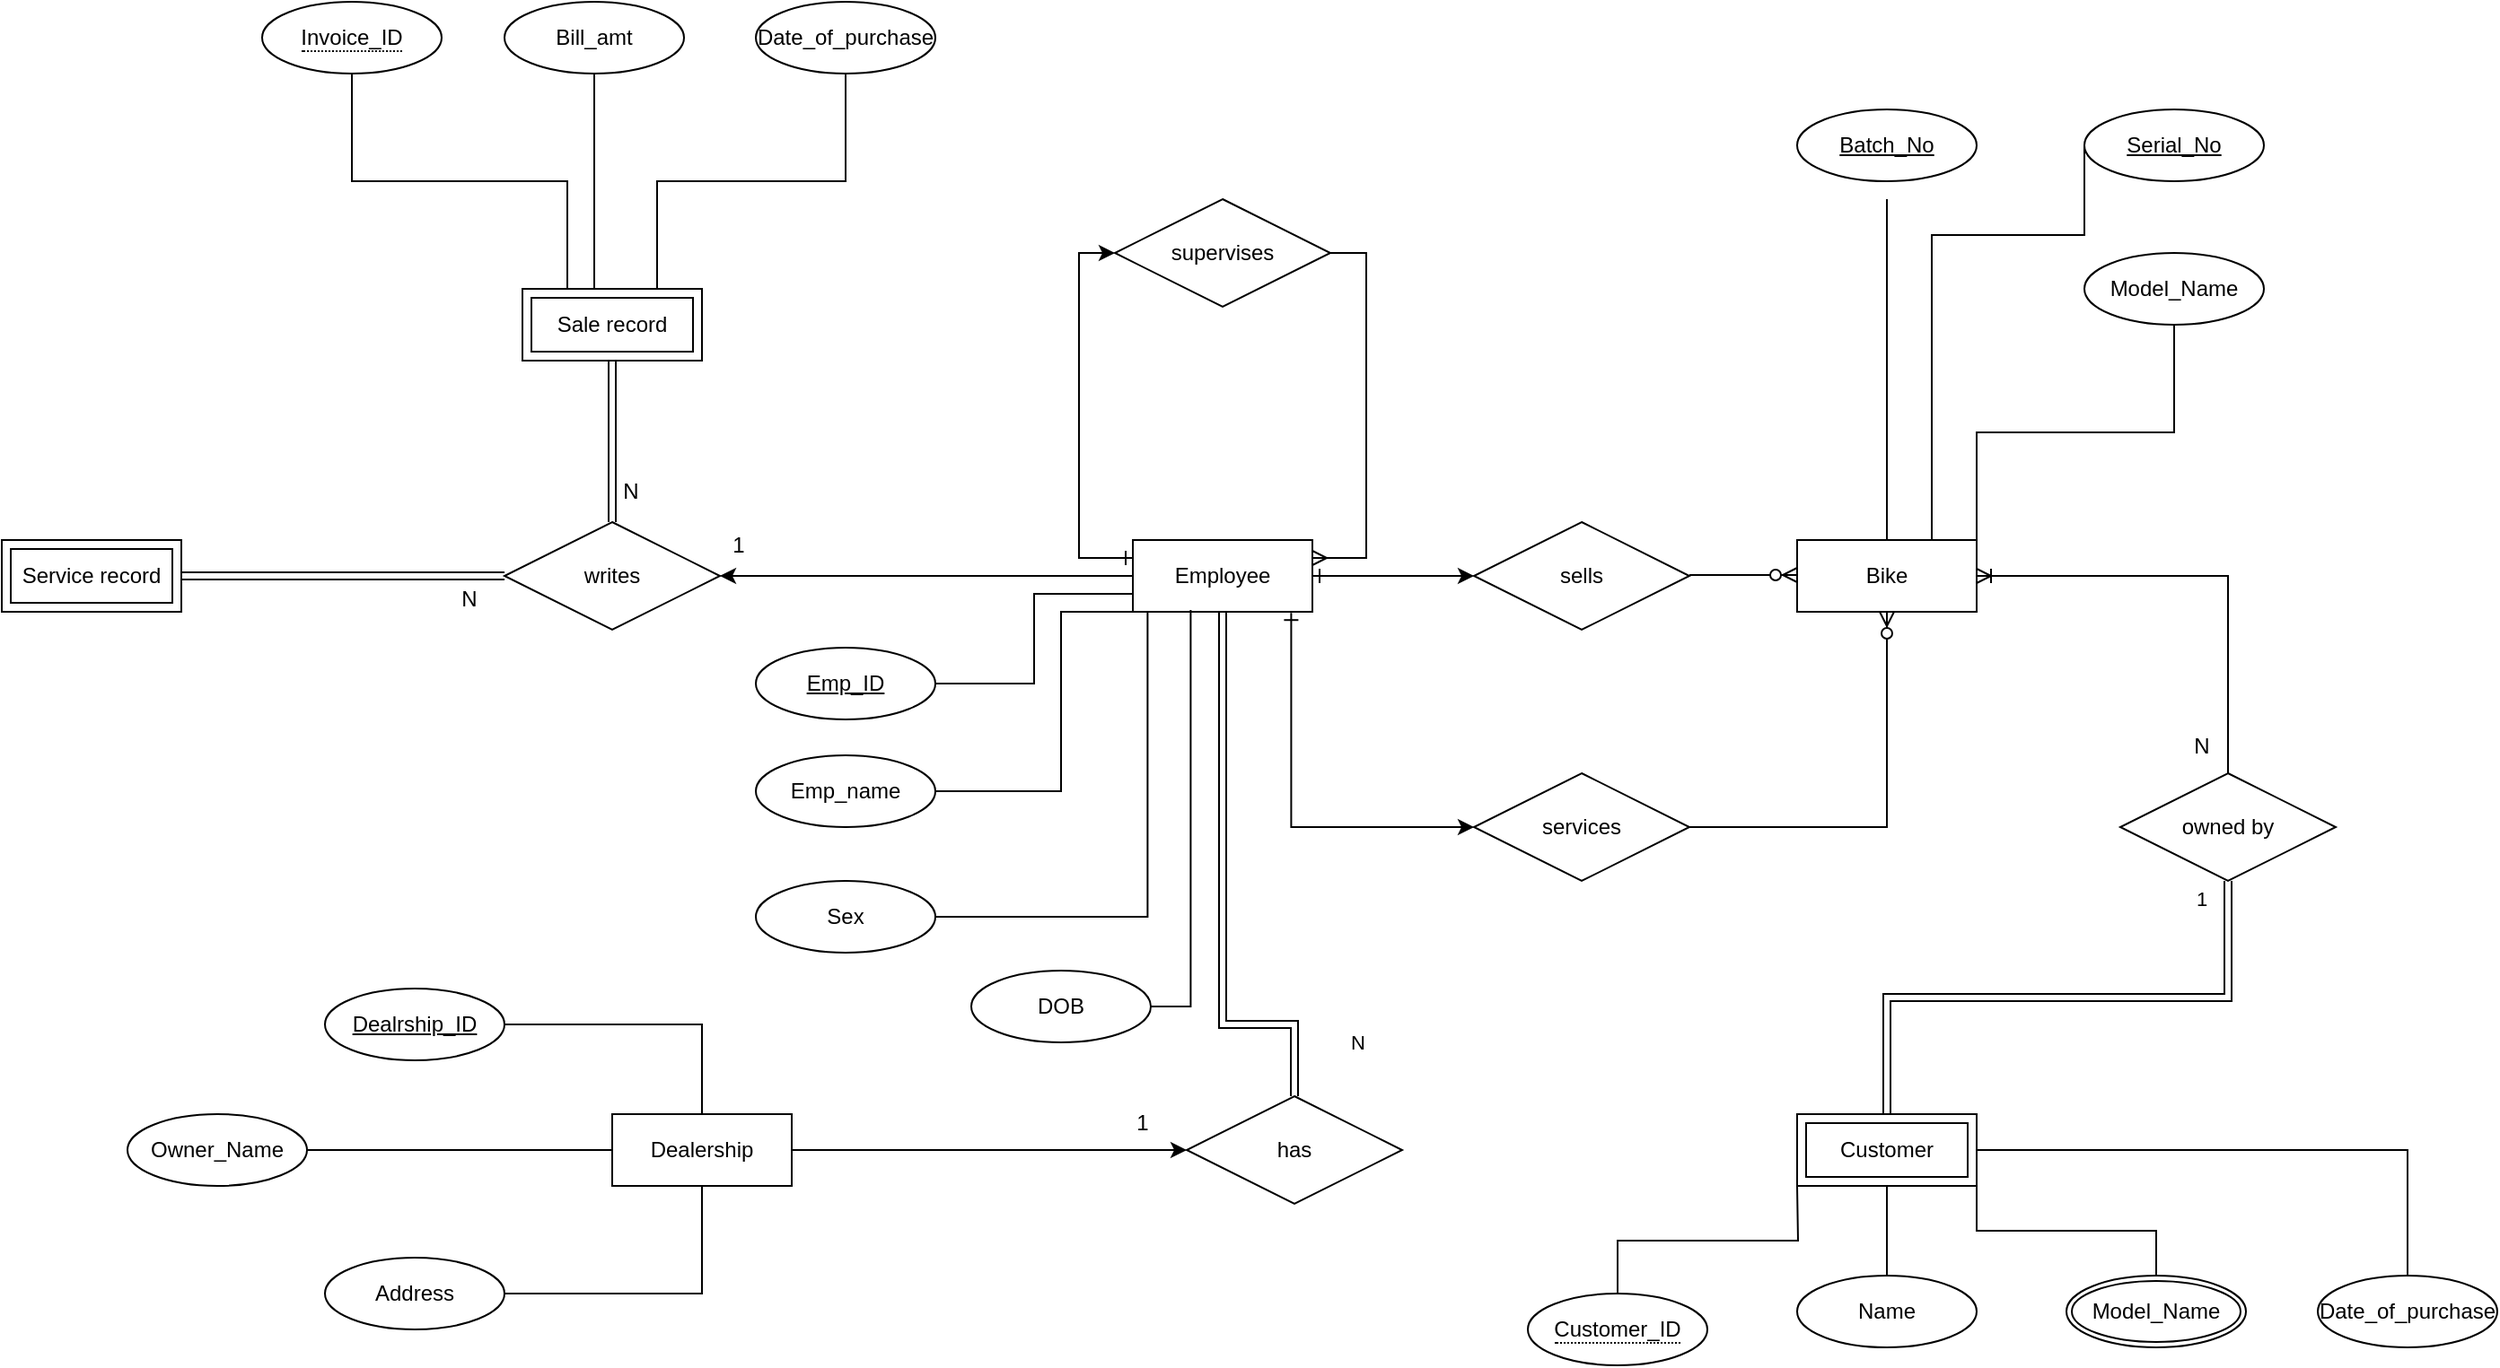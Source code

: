 <mxfile version="24.7.10">
  <diagram id="R2lEEEUBdFMjLlhIrx00" name="Page-1">
    <mxGraphModel dx="1846" dy="1682" grid="1" gridSize="10" guides="1" tooltips="1" connect="1" arrows="1" fold="1" page="1" pageScale="1" pageWidth="850" pageHeight="1100" math="0" shadow="0" extFonts="Permanent Marker^https://fonts.googleapis.com/css?family=Permanent+Marker">
      <root>
        <mxCell id="0" />
        <mxCell id="1" parent="0" />
        <mxCell id="VtcHBGdytWpLw2sPs4VE-27" style="edgeStyle=orthogonalEdgeStyle;rounded=0;orthogonalLoop=1;jettySize=auto;html=1;exitX=1;exitY=0.5;exitDx=0;exitDy=0;entryX=0;entryY=0.5;entryDx=0;entryDy=0;" parent="1" source="VtcHBGdytWpLw2sPs4VE-1" target="VtcHBGdytWpLw2sPs4VE-10" edge="1">
          <mxGeometry relative="1" as="geometry" />
        </mxCell>
        <mxCell id="VtcHBGdytWpLw2sPs4VE-1" value="Dealership" style="whiteSpace=wrap;html=1;align=center;" parent="1" vertex="1">
          <mxGeometry x="80" y="400" width="100" height="40" as="geometry" />
        </mxCell>
        <mxCell id="VtcHBGdytWpLw2sPs4VE-25" style="edgeStyle=orthogonalEdgeStyle;rounded=0;orthogonalLoop=1;jettySize=auto;html=1;exitX=0.5;exitY=1;exitDx=0;exitDy=0;entryX=0.5;entryY=0;entryDx=0;entryDy=0;startArrow=ERzeroToOne;startFill=0;shape=link;" parent="1" source="VtcHBGdytWpLw2sPs4VE-14" target="s-dKbMZ-N0YCfB14DeOO-10" edge="1">
          <mxGeometry relative="1" as="geometry">
            <mxPoint x="840" y="420" as="targetPoint" />
          </mxGeometry>
        </mxCell>
        <mxCell id="s-dKbMZ-N0YCfB14DeOO-4" value="1" style="edgeLabel;html=1;align=center;verticalAlign=middle;resizable=0;points=[];" vertex="1" connectable="0" parent="VtcHBGdytWpLw2sPs4VE-25">
          <mxGeometry x="0.737" y="-39" relative="1" as="geometry">
            <mxPoint x="214" y="-78" as="offset" />
          </mxGeometry>
        </mxCell>
        <mxCell id="VtcHBGdytWpLw2sPs4VE-19" style="edgeStyle=orthogonalEdgeStyle;rounded=0;orthogonalLoop=1;jettySize=auto;html=1;exitX=1;exitY=0.5;exitDx=0;exitDy=0;startArrow=ERone;startFill=0;" parent="1" source="VtcHBGdytWpLw2sPs4VE-3" target="VtcHBGdytWpLw2sPs4VE-12" edge="1">
          <mxGeometry relative="1" as="geometry" />
        </mxCell>
        <mxCell id="VtcHBGdytWpLw2sPs4VE-21" style="edgeStyle=orthogonalEdgeStyle;rounded=0;orthogonalLoop=1;jettySize=auto;html=1;exitX=0.882;exitY=1.015;exitDx=0;exitDy=0;entryX=0;entryY=0.5;entryDx=0;entryDy=0;startArrow=ERone;startFill=0;exitPerimeter=0;" parent="1" source="VtcHBGdytWpLw2sPs4VE-3" target="VtcHBGdytWpLw2sPs4VE-13" edge="1">
          <mxGeometry relative="1" as="geometry" />
        </mxCell>
        <mxCell id="VtcHBGdytWpLw2sPs4VE-32" style="rounded=0;orthogonalLoop=1;jettySize=auto;html=1;exitX=0;exitY=0.5;exitDx=0;exitDy=0;entryX=1;entryY=0.5;entryDx=0;entryDy=0;" parent="1" source="VtcHBGdytWpLw2sPs4VE-3" target="VtcHBGdytWpLw2sPs4VE-15" edge="1">
          <mxGeometry relative="1" as="geometry" />
        </mxCell>
        <mxCell id="VtcHBGdytWpLw2sPs4VE-33" style="edgeStyle=orthogonalEdgeStyle;rounded=0;orthogonalLoop=1;jettySize=auto;html=1;exitX=0;exitY=0.25;exitDx=0;exitDy=0;entryX=0;entryY=0.5;entryDx=0;entryDy=0;startArrow=ERone;startFill=0;" parent="1" source="VtcHBGdytWpLw2sPs4VE-3" target="VtcHBGdytWpLw2sPs4VE-11" edge="1">
          <mxGeometry relative="1" as="geometry">
            <Array as="points">
              <mxPoint x="340" y="90" />
              <mxPoint x="340" y="-80" />
            </Array>
          </mxGeometry>
        </mxCell>
        <mxCell id="VtcHBGdytWpLw2sPs4VE-3" value="Employee" style="whiteSpace=wrap;html=1;align=center;" parent="1" vertex="1">
          <mxGeometry x="370" y="80" width="100" height="40" as="geometry" />
        </mxCell>
        <mxCell id="VtcHBGdytWpLw2sPs4VE-4" value="Bike" style="whiteSpace=wrap;html=1;align=center;" parent="1" vertex="1">
          <mxGeometry x="740" y="80" width="100" height="40" as="geometry" />
        </mxCell>
        <mxCell id="VtcHBGdytWpLw2sPs4VE-29" style="edgeStyle=orthogonalEdgeStyle;rounded=0;orthogonalLoop=1;jettySize=auto;html=1;exitX=0.5;exitY=0;exitDx=0;exitDy=0;entryX=0.5;entryY=1;entryDx=0;entryDy=0;endArrow=ERoneToMany;endFill=0;shape=link;" parent="1" source="VtcHBGdytWpLw2sPs4VE-10" target="VtcHBGdytWpLw2sPs4VE-3" edge="1">
          <mxGeometry relative="1" as="geometry">
            <Array as="points">
              <mxPoint x="460" y="350" />
              <mxPoint x="420" y="350" />
            </Array>
          </mxGeometry>
        </mxCell>
        <mxCell id="VtcHBGdytWpLw2sPs4VE-30" value="N" style="edgeLabel;html=1;align=center;verticalAlign=middle;resizable=0;points=[];" parent="VtcHBGdytWpLw2sPs4VE-29" vertex="1" connectable="0">
          <mxGeometry x="0.231" y="1" relative="1" as="geometry">
            <mxPoint x="76" y="121" as="offset" />
          </mxGeometry>
        </mxCell>
        <mxCell id="VtcHBGdytWpLw2sPs4VE-10" value="has" style="shape=rhombus;perimeter=rhombusPerimeter;whiteSpace=wrap;html=1;align=center;" parent="1" vertex="1">
          <mxGeometry x="400" y="390" width="120" height="60" as="geometry" />
        </mxCell>
        <mxCell id="VtcHBGdytWpLw2sPs4VE-34" style="edgeStyle=orthogonalEdgeStyle;rounded=0;orthogonalLoop=1;jettySize=auto;html=1;exitX=1;exitY=0.5;exitDx=0;exitDy=0;entryX=1;entryY=0.25;entryDx=0;entryDy=0;endArrow=ERmany;endFill=0;" parent="1" source="VtcHBGdytWpLw2sPs4VE-11" target="VtcHBGdytWpLw2sPs4VE-3" edge="1">
          <mxGeometry relative="1" as="geometry" />
        </mxCell>
        <mxCell id="VtcHBGdytWpLw2sPs4VE-11" value="supervises" style="shape=rhombus;perimeter=rhombusPerimeter;whiteSpace=wrap;html=1;align=center;" parent="1" vertex="1">
          <mxGeometry x="360" y="-110" width="120" height="60" as="geometry" />
        </mxCell>
        <mxCell id="VtcHBGdytWpLw2sPs4VE-12" value="sells" style="shape=rhombus;perimeter=rhombusPerimeter;whiteSpace=wrap;html=1;align=center;" parent="1" vertex="1">
          <mxGeometry x="560" y="70" width="120" height="60" as="geometry" />
        </mxCell>
        <mxCell id="VtcHBGdytWpLw2sPs4VE-13" value="services" style="shape=rhombus;perimeter=rhombusPerimeter;whiteSpace=wrap;html=1;align=center;" parent="1" vertex="1">
          <mxGeometry x="560" y="210" width="120" height="60" as="geometry" />
        </mxCell>
        <mxCell id="VtcHBGdytWpLw2sPs4VE-26" style="edgeStyle=orthogonalEdgeStyle;rounded=0;orthogonalLoop=1;jettySize=auto;html=1;exitX=0.5;exitY=0;exitDx=0;exitDy=0;entryX=1;entryY=0.5;entryDx=0;entryDy=0;endArrow=ERoneToMany;endFill=0;startArrow=none;startFill=0;" parent="1" source="VtcHBGdytWpLw2sPs4VE-14" target="VtcHBGdytWpLw2sPs4VE-4" edge="1">
          <mxGeometry relative="1" as="geometry" />
        </mxCell>
        <mxCell id="VtcHBGdytWpLw2sPs4VE-14" value="owned by" style="shape=rhombus;perimeter=rhombusPerimeter;whiteSpace=wrap;html=1;align=center;" parent="1" vertex="1">
          <mxGeometry x="920" y="210" width="120" height="60" as="geometry" />
        </mxCell>
        <mxCell id="VtcHBGdytWpLw2sPs4VE-35" style="edgeStyle=orthogonalEdgeStyle;rounded=0;orthogonalLoop=1;jettySize=auto;html=1;exitX=0.5;exitY=0;exitDx=0;exitDy=0;shape=link;endWidth=11;entryX=0.5;entryY=1;entryDx=0;entryDy=0;" parent="1" source="VtcHBGdytWpLw2sPs4VE-15" edge="1" target="s-dKbMZ-N0YCfB14DeOO-37">
          <mxGeometry relative="1" as="geometry">
            <mxPoint x="80" y="-40" as="targetPoint" />
          </mxGeometry>
        </mxCell>
        <mxCell id="VtcHBGdytWpLw2sPs4VE-36" style="edgeStyle=orthogonalEdgeStyle;rounded=0;orthogonalLoop=1;jettySize=auto;html=1;exitX=0;exitY=0.5;exitDx=0;exitDy=0;shape=link;endWidth=18;entryX=1;entryY=0.5;entryDx=0;entryDy=0;" parent="1" source="VtcHBGdytWpLw2sPs4VE-15" target="s-dKbMZ-N0YCfB14DeOO-39" edge="1">
          <mxGeometry relative="1" as="geometry">
            <mxPoint x="-150" y="100" as="targetPoint" />
          </mxGeometry>
        </mxCell>
        <mxCell id="VtcHBGdytWpLw2sPs4VE-15" value="writes" style="shape=rhombus;perimeter=rhombusPerimeter;whiteSpace=wrap;html=1;align=center;" parent="1" vertex="1">
          <mxGeometry x="20" y="70" width="120" height="60" as="geometry" />
        </mxCell>
        <mxCell id="VtcHBGdytWpLw2sPs4VE-23" value="" style="fontSize=12;html=1;endArrow=ERzeroToMany;endFill=1;rounded=0;entryX=0;entryY=0.5;entryDx=0;entryDy=0;" parent="1" edge="1">
          <mxGeometry width="100" height="100" relative="1" as="geometry">
            <mxPoint x="680" y="99.5" as="sourcePoint" />
            <mxPoint x="740" y="99.5" as="targetPoint" />
          </mxGeometry>
        </mxCell>
        <mxCell id="VtcHBGdytWpLw2sPs4VE-24" value="" style="fontSize=12;html=1;endArrow=ERzeroToMany;endFill=1;rounded=0;entryX=0.5;entryY=1;entryDx=0;entryDy=0;exitX=1;exitY=0.5;exitDx=0;exitDy=0;" parent="1" source="VtcHBGdytWpLw2sPs4VE-13" target="VtcHBGdytWpLw2sPs4VE-4" edge="1">
          <mxGeometry width="100" height="100" relative="1" as="geometry">
            <mxPoint x="690" y="340" as="sourcePoint" />
            <mxPoint x="750" y="340" as="targetPoint" />
            <Array as="points">
              <mxPoint x="790" y="240" />
            </Array>
          </mxGeometry>
        </mxCell>
        <mxCell id="VtcHBGdytWpLw2sPs4VE-31" value="1" style="text;html=1;align=center;verticalAlign=middle;resizable=0;points=[];autosize=1;strokeColor=none;fillColor=none;" parent="1" vertex="1">
          <mxGeometry x="360" y="390" width="30" height="30" as="geometry" />
        </mxCell>
        <mxCell id="VtcHBGdytWpLw2sPs4VE-41" style="edgeStyle=orthogonalEdgeStyle;rounded=0;orthogonalLoop=1;jettySize=auto;html=1;exitX=1;exitY=0.5;exitDx=0;exitDy=0;entryX=0;entryY=0.5;entryDx=0;entryDy=0;endArrow=none;endFill=0;" parent="1" source="VtcHBGdytWpLw2sPs4VE-37" target="VtcHBGdytWpLw2sPs4VE-1" edge="1">
          <mxGeometry relative="1" as="geometry" />
        </mxCell>
        <mxCell id="VtcHBGdytWpLw2sPs4VE-37" value="Owner_Name" style="ellipse;whiteSpace=wrap;html=1;align=center;" parent="1" vertex="1">
          <mxGeometry x="-190" y="400" width="100" height="40" as="geometry" />
        </mxCell>
        <mxCell id="VtcHBGdytWpLw2sPs4VE-42" style="edgeStyle=orthogonalEdgeStyle;rounded=0;orthogonalLoop=1;jettySize=auto;html=1;exitX=1;exitY=0.5;exitDx=0;exitDy=0;entryX=0.5;entryY=0;entryDx=0;entryDy=0;endArrow=none;endFill=0;" parent="1" source="VtcHBGdytWpLw2sPs4VE-38" target="VtcHBGdytWpLw2sPs4VE-1" edge="1">
          <mxGeometry relative="1" as="geometry" />
        </mxCell>
        <mxCell id="VtcHBGdytWpLw2sPs4VE-38" value="Dealrship_ID" style="ellipse;whiteSpace=wrap;html=1;align=center;fontStyle=4;" parent="1" vertex="1">
          <mxGeometry x="-80" y="330" width="100" height="40" as="geometry" />
        </mxCell>
        <mxCell id="VtcHBGdytWpLw2sPs4VE-43" style="edgeStyle=orthogonalEdgeStyle;rounded=0;orthogonalLoop=1;jettySize=auto;html=1;exitX=1;exitY=0.5;exitDx=0;exitDy=0;entryX=0.5;entryY=1;entryDx=0;entryDy=0;endArrow=none;endFill=0;" parent="1" source="VtcHBGdytWpLw2sPs4VE-40" target="VtcHBGdytWpLw2sPs4VE-1" edge="1">
          <mxGeometry relative="1" as="geometry" />
        </mxCell>
        <mxCell id="VtcHBGdytWpLw2sPs4VE-40" value="Address" style="ellipse;whiteSpace=wrap;html=1;align=center;" parent="1" vertex="1">
          <mxGeometry x="-80" y="480" width="100" height="40" as="geometry" />
        </mxCell>
        <mxCell id="VtcHBGdytWpLw2sPs4VE-49" style="edgeStyle=orthogonalEdgeStyle;rounded=0;orthogonalLoop=1;jettySize=auto;html=1;exitX=1;exitY=0.5;exitDx=0;exitDy=0;entryX=0;entryY=1;entryDx=0;entryDy=0;endArrow=none;endFill=0;" parent="1" source="VtcHBGdytWpLw2sPs4VE-44" target="VtcHBGdytWpLw2sPs4VE-3" edge="1">
          <mxGeometry relative="1" as="geometry">
            <Array as="points">
              <mxPoint x="330" y="220" />
              <mxPoint x="330" y="120" />
            </Array>
          </mxGeometry>
        </mxCell>
        <mxCell id="VtcHBGdytWpLw2sPs4VE-44" value="Emp_name" style="ellipse;whiteSpace=wrap;html=1;align=center;" parent="1" vertex="1">
          <mxGeometry x="160" y="200" width="100" height="40" as="geometry" />
        </mxCell>
        <mxCell id="VtcHBGdytWpLw2sPs4VE-48" style="edgeStyle=orthogonalEdgeStyle;rounded=0;orthogonalLoop=1;jettySize=auto;html=1;exitX=1;exitY=0.5;exitDx=0;exitDy=0;entryX=0;entryY=0.75;entryDx=0;entryDy=0;endArrow=none;endFill=0;" parent="1" source="VtcHBGdytWpLw2sPs4VE-45" target="VtcHBGdytWpLw2sPs4VE-3" edge="1">
          <mxGeometry relative="1" as="geometry" />
        </mxCell>
        <mxCell id="VtcHBGdytWpLw2sPs4VE-45" value="Emp_ID" style="ellipse;whiteSpace=wrap;html=1;align=center;fontStyle=4;" parent="1" vertex="1">
          <mxGeometry x="160" y="140" width="100" height="40" as="geometry" />
        </mxCell>
        <mxCell id="VtcHBGdytWpLw2sPs4VE-46" value="Sex" style="ellipse;whiteSpace=wrap;html=1;align=center;" parent="1" vertex="1">
          <mxGeometry x="160" y="270" width="100" height="40" as="geometry" />
        </mxCell>
        <mxCell id="VtcHBGdytWpLw2sPs4VE-47" value="DOB" style="ellipse;whiteSpace=wrap;html=1;align=center;" parent="1" vertex="1">
          <mxGeometry x="280" y="320" width="100" height="40" as="geometry" />
        </mxCell>
        <mxCell id="VtcHBGdytWpLw2sPs4VE-50" style="edgeStyle=orthogonalEdgeStyle;rounded=0;orthogonalLoop=1;jettySize=auto;html=1;exitX=1;exitY=0.5;exitDx=0;exitDy=0;entryX=0.082;entryY=0.995;entryDx=0;entryDy=0;entryPerimeter=0;endArrow=none;endFill=0;" parent="1" source="VtcHBGdytWpLw2sPs4VE-46" target="VtcHBGdytWpLw2sPs4VE-3" edge="1">
          <mxGeometry relative="1" as="geometry" />
        </mxCell>
        <mxCell id="VtcHBGdytWpLw2sPs4VE-52" style="edgeStyle=orthogonalEdgeStyle;rounded=0;orthogonalLoop=1;jettySize=auto;html=1;exitX=1;exitY=0.5;exitDx=0;exitDy=0;entryX=0.322;entryY=0.975;entryDx=0;entryDy=0;entryPerimeter=0;endArrow=none;endFill=0;" parent="1" source="VtcHBGdytWpLw2sPs4VE-47" target="VtcHBGdytWpLw2sPs4VE-3" edge="1">
          <mxGeometry relative="1" as="geometry" />
        </mxCell>
        <mxCell id="s-dKbMZ-N0YCfB14DeOO-6" style="edgeStyle=orthogonalEdgeStyle;rounded=0;orthogonalLoop=1;jettySize=auto;html=1;exitX=0.5;exitY=0;exitDx=0;exitDy=0;entryX=0;entryY=1;entryDx=0;entryDy=0;endArrow=none;endFill=0;" edge="1" parent="1" source="s-dKbMZ-N0YCfB14DeOO-20">
          <mxGeometry relative="1" as="geometry">
            <mxPoint x="660" y="490" as="sourcePoint" />
            <mxPoint x="740" y="440" as="targetPoint" />
          </mxGeometry>
        </mxCell>
        <mxCell id="s-dKbMZ-N0YCfB14DeOO-7" style="edgeStyle=orthogonalEdgeStyle;rounded=0;orthogonalLoop=1;jettySize=auto;html=1;exitX=0.5;exitY=0;exitDx=0;exitDy=0;entryX=0.5;entryY=1;entryDx=0;entryDy=0;endArrow=none;endFill=0;" edge="1" parent="1" source="s-dKbMZ-N0YCfB14DeOO-2">
          <mxGeometry relative="1" as="geometry">
            <mxPoint x="790" y="440" as="targetPoint" />
          </mxGeometry>
        </mxCell>
        <mxCell id="s-dKbMZ-N0YCfB14DeOO-2" value="Name" style="ellipse;whiteSpace=wrap;html=1;align=center;" vertex="1" parent="1">
          <mxGeometry x="740" y="490" width="100" height="40" as="geometry" />
        </mxCell>
        <mxCell id="s-dKbMZ-N0YCfB14DeOO-5" value="N" style="text;html=1;align=center;verticalAlign=middle;resizable=0;points=[];autosize=1;strokeColor=none;fillColor=none;" vertex="1" parent="1">
          <mxGeometry x="950" y="180" width="30" height="30" as="geometry" />
        </mxCell>
        <mxCell id="s-dKbMZ-N0YCfB14DeOO-10" value="Customer" style="shape=ext;margin=3;double=1;whiteSpace=wrap;html=1;align=center;" vertex="1" parent="1">
          <mxGeometry x="740" y="400" width="100" height="40" as="geometry" />
        </mxCell>
        <mxCell id="s-dKbMZ-N0YCfB14DeOO-11" value="Serial_No" style="ellipse;whiteSpace=wrap;html=1;align=center;fontStyle=4;" vertex="1" parent="1">
          <mxGeometry x="900" y="-160" width="100" height="40" as="geometry" />
        </mxCell>
        <mxCell id="s-dKbMZ-N0YCfB14DeOO-14" value="Model_Name" style="ellipse;whiteSpace=wrap;html=1;align=center;" vertex="1" parent="1">
          <mxGeometry x="900" y="-80" width="100" height="40" as="geometry" />
        </mxCell>
        <mxCell id="s-dKbMZ-N0YCfB14DeOO-16" value="Batch_No" style="ellipse;whiteSpace=wrap;html=1;align=center;fontStyle=4;" vertex="1" parent="1">
          <mxGeometry x="740" y="-160" width="100" height="40" as="geometry" />
        </mxCell>
        <mxCell id="s-dKbMZ-N0YCfB14DeOO-17" value="" style="endArrow=none;html=1;rounded=0;exitX=0.5;exitY=0;exitDx=0;exitDy=0;" edge="1" parent="1" source="VtcHBGdytWpLw2sPs4VE-4">
          <mxGeometry relative="1" as="geometry">
            <mxPoint x="800" y="50" as="sourcePoint" />
            <mxPoint x="790" y="-110" as="targetPoint" />
          </mxGeometry>
        </mxCell>
        <mxCell id="s-dKbMZ-N0YCfB14DeOO-18" value="" style="endArrow=none;html=1;rounded=0;exitX=0.75;exitY=0;exitDx=0;exitDy=0;entryX=0;entryY=0.5;entryDx=0;entryDy=0;edgeStyle=orthogonalEdgeStyle;" edge="1" parent="1" source="VtcHBGdytWpLw2sPs4VE-4" target="s-dKbMZ-N0YCfB14DeOO-11">
          <mxGeometry relative="1" as="geometry">
            <mxPoint x="800" y="100" as="sourcePoint" />
            <mxPoint x="960" y="100" as="targetPoint" />
            <Array as="points">
              <mxPoint x="815" y="-90" />
              <mxPoint x="900" y="-90" />
            </Array>
          </mxGeometry>
        </mxCell>
        <mxCell id="s-dKbMZ-N0YCfB14DeOO-19" value="" style="endArrow=none;html=1;rounded=0;exitX=1;exitY=0;exitDx=0;exitDy=0;entryX=0.5;entryY=1;entryDx=0;entryDy=0;edgeStyle=orthogonalEdgeStyle;" edge="1" parent="1" source="VtcHBGdytWpLw2sPs4VE-4" target="s-dKbMZ-N0YCfB14DeOO-14">
          <mxGeometry relative="1" as="geometry">
            <mxPoint x="800" y="100" as="sourcePoint" />
            <mxPoint x="960" y="100" as="targetPoint" />
          </mxGeometry>
        </mxCell>
        <mxCell id="s-dKbMZ-N0YCfB14DeOO-20" value="&lt;span style=&quot;border-bottom: 1px dotted&quot;&gt;Customer_ID&lt;/span&gt;" style="ellipse;whiteSpace=wrap;html=1;align=center;" vertex="1" parent="1">
          <mxGeometry x="590" y="500" width="100" height="40" as="geometry" />
        </mxCell>
        <mxCell id="s-dKbMZ-N0YCfB14DeOO-22" value="Model_Name" style="ellipse;shape=doubleEllipse;margin=3;whiteSpace=wrap;html=1;align=center;" vertex="1" parent="1">
          <mxGeometry x="890" y="490" width="100" height="40" as="geometry" />
        </mxCell>
        <mxCell id="s-dKbMZ-N0YCfB14DeOO-23" value="" style="endArrow=none;html=1;rounded=0;entryX=0.5;entryY=0;entryDx=0;entryDy=0;exitX=1;exitY=1;exitDx=0;exitDy=0;edgeStyle=orthogonalEdgeStyle;" edge="1" parent="1" source="s-dKbMZ-N0YCfB14DeOO-10" target="s-dKbMZ-N0YCfB14DeOO-22">
          <mxGeometry relative="1" as="geometry">
            <mxPoint x="740" y="400" as="sourcePoint" />
            <mxPoint x="900" y="400" as="targetPoint" />
          </mxGeometry>
        </mxCell>
        <mxCell id="s-dKbMZ-N0YCfB14DeOO-25" value="Date_of_purchase" style="ellipse;whiteSpace=wrap;html=1;align=center;" vertex="1" parent="1">
          <mxGeometry x="1030" y="490" width="100" height="40" as="geometry" />
        </mxCell>
        <mxCell id="s-dKbMZ-N0YCfB14DeOO-26" value="" style="endArrow=none;html=1;rounded=0;exitX=1;exitY=0.5;exitDx=0;exitDy=0;entryX=0.5;entryY=0;entryDx=0;entryDy=0;edgeStyle=orthogonalEdgeStyle;" edge="1" parent="1" source="s-dKbMZ-N0YCfB14DeOO-10" target="s-dKbMZ-N0YCfB14DeOO-25">
          <mxGeometry relative="1" as="geometry">
            <mxPoint x="740" y="300" as="sourcePoint" />
            <mxPoint x="900" y="300" as="targetPoint" />
          </mxGeometry>
        </mxCell>
        <mxCell id="s-dKbMZ-N0YCfB14DeOO-27" value="N" style="text;html=1;align=center;verticalAlign=middle;resizable=0;points=[];autosize=1;strokeColor=none;fillColor=none;" vertex="1" parent="1">
          <mxGeometry x="75" y="38" width="30" height="30" as="geometry" />
        </mxCell>
        <mxCell id="s-dKbMZ-N0YCfB14DeOO-28" value="N" style="text;html=1;align=center;verticalAlign=middle;resizable=0;points=[];autosize=1;strokeColor=none;fillColor=none;" vertex="1" parent="1">
          <mxGeometry x="-15" y="98" width="30" height="30" as="geometry" />
        </mxCell>
        <mxCell id="s-dKbMZ-N0YCfB14DeOO-29" value="1" style="text;html=1;align=center;verticalAlign=middle;resizable=0;points=[];autosize=1;strokeColor=none;fillColor=none;" vertex="1" parent="1">
          <mxGeometry x="135" y="68" width="30" height="30" as="geometry" />
        </mxCell>
        <mxCell id="s-dKbMZ-N0YCfB14DeOO-30" value="Bill_amt" style="ellipse;whiteSpace=wrap;html=1;align=center;" vertex="1" parent="1">
          <mxGeometry x="20" y="-220" width="100" height="40" as="geometry" />
        </mxCell>
        <mxCell id="s-dKbMZ-N0YCfB14DeOO-32" value="Date_of_purchase" style="ellipse;whiteSpace=wrap;html=1;align=center;" vertex="1" parent="1">
          <mxGeometry x="160" y="-220" width="100" height="40" as="geometry" />
        </mxCell>
        <mxCell id="s-dKbMZ-N0YCfB14DeOO-33" value="" style="endArrow=none;html=1;rounded=0;exitX=0.5;exitY=1;exitDx=0;exitDy=0;entryX=0.4;entryY=0;entryDx=0;entryDy=0;edgeStyle=orthogonalEdgeStyle;entryPerimeter=0;" edge="1" parent="1" source="s-dKbMZ-N0YCfB14DeOO-30" target="s-dKbMZ-N0YCfB14DeOO-37">
          <mxGeometry relative="1" as="geometry">
            <mxPoint x="-110" as="sourcePoint" />
            <mxPoint x="80" y="-80" as="targetPoint" />
          </mxGeometry>
        </mxCell>
        <mxCell id="s-dKbMZ-N0YCfB14DeOO-34" value="" style="endArrow=none;html=1;rounded=0;entryX=0.5;entryY=1;entryDx=0;entryDy=0;edgeStyle=orthogonalEdgeStyle;exitX=0.75;exitY=0;exitDx=0;exitDy=0;" edge="1" parent="1" source="s-dKbMZ-N0YCfB14DeOO-37" target="s-dKbMZ-N0YCfB14DeOO-32">
          <mxGeometry relative="1" as="geometry">
            <mxPoint x="170" y="-50" as="sourcePoint" />
            <mxPoint x="295" y="-100" as="targetPoint" />
          </mxGeometry>
        </mxCell>
        <mxCell id="s-dKbMZ-N0YCfB14DeOO-35" value="" style="endArrow=none;html=1;rounded=0;entryX=0.25;entryY=0;entryDx=0;entryDy=0;exitX=0.5;exitY=1;exitDx=0;exitDy=0;edgeStyle=orthogonalEdgeStyle;" edge="1" parent="1" source="s-dKbMZ-N0YCfB14DeOO-36" target="s-dKbMZ-N0YCfB14DeOO-37">
          <mxGeometry relative="1" as="geometry">
            <mxPoint x="-70" y="-180" as="sourcePoint" />
            <mxPoint x="55" y="-80" as="targetPoint" />
          </mxGeometry>
        </mxCell>
        <mxCell id="s-dKbMZ-N0YCfB14DeOO-36" value="&lt;span style=&quot;border-bottom: 1px dotted&quot;&gt;Invoice_ID&lt;/span&gt;" style="ellipse;whiteSpace=wrap;html=1;align=center;" vertex="1" parent="1">
          <mxGeometry x="-115" y="-220" width="100" height="40" as="geometry" />
        </mxCell>
        <mxCell id="s-dKbMZ-N0YCfB14DeOO-37" value="Sale record" style="shape=ext;margin=3;double=1;whiteSpace=wrap;html=1;align=center;" vertex="1" parent="1">
          <mxGeometry x="30" y="-60" width="100" height="40" as="geometry" />
        </mxCell>
        <mxCell id="s-dKbMZ-N0YCfB14DeOO-39" value="Service record" style="shape=ext;margin=3;double=1;whiteSpace=wrap;html=1;align=center;" vertex="1" parent="1">
          <mxGeometry x="-260" y="80" width="100" height="40" as="geometry" />
        </mxCell>
      </root>
    </mxGraphModel>
  </diagram>
</mxfile>
